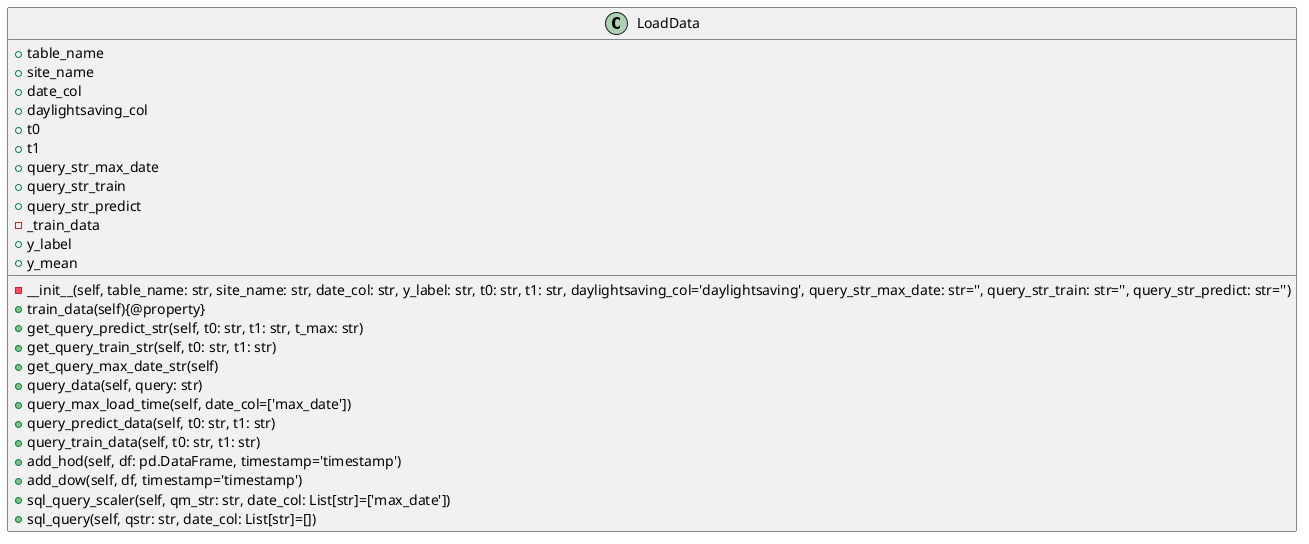 @startuml
class LoadData {
  +table_name
  +site_name
  +date_col
  +daylightsaving_col
  +t0
  +t1
  +query_str_max_date
  +query_str_train
  +query_str_predict
  -_train_data
  +y_label
  +y_mean
  -__init__(self, table_name: str, site_name: str, date_col: str, y_label: str, t0: str, t1: str, daylightsaving_col='daylightsaving', query_str_max_date: str='', query_str_train: str='', query_str_predict: str='')
  +train_data(self){@property}
  +get_query_predict_str(self, t0: str, t1: str, t_max: str)
  +get_query_train_str(self, t0: str, t1: str)
  +get_query_max_date_str(self)
  +query_data(self, query: str)
  +query_max_load_time(self, date_col=['max_date'])
  +query_predict_data(self, t0: str, t1: str)
  +query_train_data(self, t0: str, t1: str)
  +add_hod(self, df: pd.DataFrame, timestamp='timestamp')
  +add_dow(self, df, timestamp='timestamp')
  +sql_query_scaler(self, qm_str: str, date_col: List[str]=['max_date'])
  +sql_query(self, qstr: str, date_col: List[str]=[])
}

@enduml
